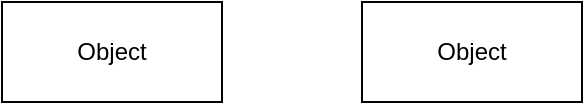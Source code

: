<mxfile version="24.7.7">
  <diagram name="第 1 页" id="Fxgn2_xahwiR0fhLUiCK">
    <mxGraphModel dx="969" dy="586" grid="1" gridSize="10" guides="1" tooltips="1" connect="1" arrows="1" fold="1" page="1" pageScale="1" pageWidth="827" pageHeight="1169" math="0" shadow="0">
      <root>
        <mxCell id="0" />
        <mxCell id="1" parent="0" />
        <mxCell id="J4vNvcoXh2Qppn3Emtqz-1" value="Object" style="html=1;whiteSpace=wrap;" vertex="1" parent="1">
          <mxGeometry x="140" y="800" width="110" height="50" as="geometry" />
        </mxCell>
        <mxCell id="J4vNvcoXh2Qppn3Emtqz-2" value="Object" style="html=1;whiteSpace=wrap;" vertex="1" parent="1">
          <mxGeometry x="320" y="800" width="110" height="50" as="geometry" />
        </mxCell>
      </root>
    </mxGraphModel>
  </diagram>
</mxfile>
